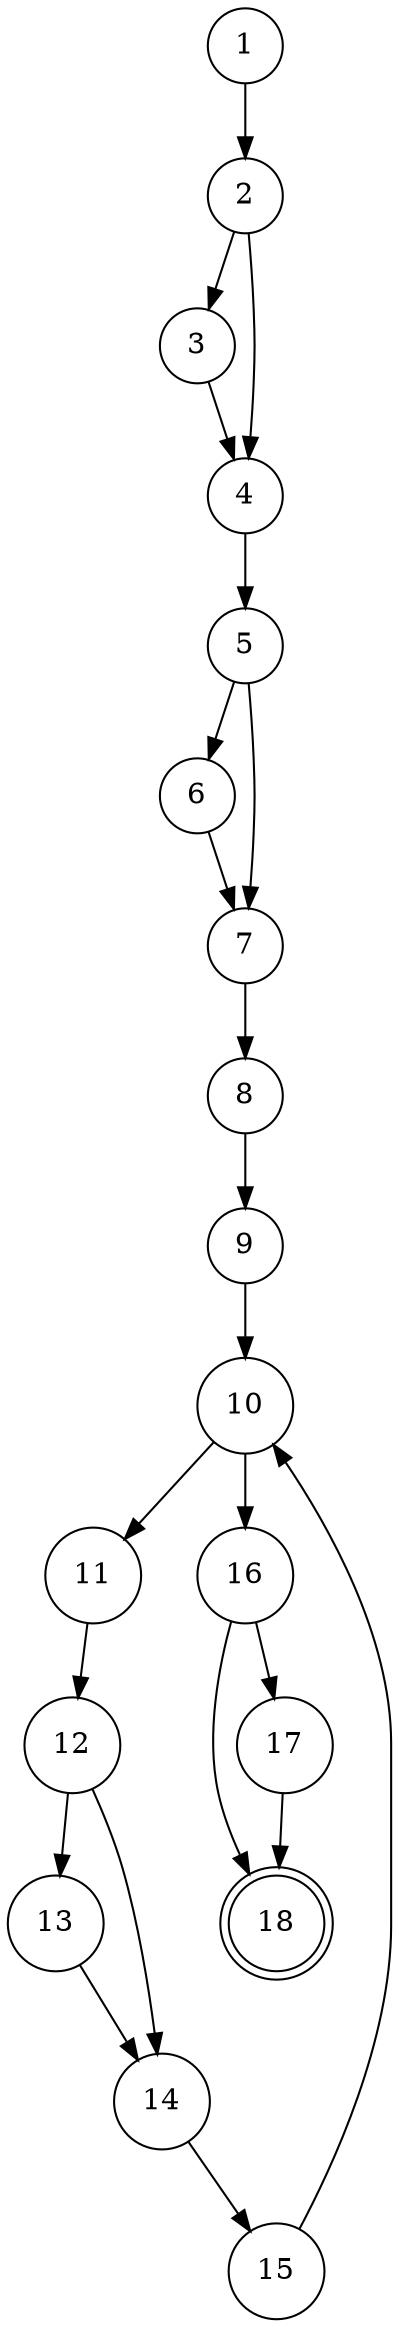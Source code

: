 digraph cfg{
node [shape = doublecircle] 18;
node [shape = circle];
/* definition of threadIdx.x at 1 */
/* definition of threadIdx.y at 1 */
/* definition of threadIdx.z at 1 */
/* definition of blockIdx.x at 1 */
/* definition of blockIdx.y at 1 */
/* definition of blockIdx.z at 1 */
/* definition of blockDim.x at 1 */
/* definition of blockDim.y at 1 */
/* definition of blockDim.z at 1 */
/* definition of gridDim.x at 1 */
/* definition of gridDim.y at 1 */
/* definition of gridDim.z at 1 */
/* definition of idata at 6 */
/* definition of stride at 9 */
/* definition of idata at 13 */
/* definition of d_odata at 17 */
/* definition of d_idata at 1 */
/* definition of d_odata at 1 */
/* definition of size at 1 */
/* definition of tid at 1 */
/* definition of idx at 1 */
/* definition of idata at 4 */
/* definition of stride at 9 */
/* definition of index at 11 */
/* cusage of threadIdx.x at 1 */
/* cusage of blockIdx.x at 1 */
/* cusage of blockDim.x at 1 */
/* cusage of threadIdx.x at 1 */
/* cusage of d_idata at 4 */
/* cusage of blockIdx.x at 4 */
/* cusage of blockDim.x at 4 */
/* cusage of tid at 5 */
/* cusage of tid at 6 */
/* cusage of blockDim.x at 10 */
/* cusage of stride at 15 */
/* cusage of stride at 11 */
/* cusage of tid at 11 */
/* cusage of blockDim.x at 12 */
/* cusage of idata at 13 */
/* cusage of idata at 13 */
/* cusage of index at 13 */
/* cusage of index at 13 */
/* cusage of stride at 13 */
/* cusage of tid at 16 */
/* cusage of idata at 17 */
/* cusage of blockIdx.x at 17 */
/* pusage of idx at 2 */
/* pusage of idx at 2 */
/* pusage of size at 2 */
/* pusage of size at 2 */
/* pusage of idata at 5 */
/* pusage of idata at 5 */
/* pusage of stride at 10 */
/* pusage of stride at 10 */
/* pusage of index at 12 */
/* pusage of index at 12 */
/* susage of d_idata at 18 */
/* susage of d_odata at 18 */
/* m_recv.0 of d_idata at 1 */
/* m_recv.0 of d_odata at 1 */
/* m_recv.0 of size at 1 */
/* m_send.0 of d_idata at 18 */
/* m_send.0 of d_odata at 18 */
/* global of d_idata at 0 */
/* global of d_odata at 0 */
/* global of size at 0 */
/* global of d_idata at 0 */
/* global of d_odata at 0 */
/* global of size at 0 */
1 -> 2;
2 -> 3;
3 -> 4;
2 -> 4;
4 -> 5;
5 -> 6;
6 -> 7;
5 -> 7;
7 -> 8;
8 -> 9;
9 -> 10;
10 -> 11;
11 -> 12;
12 -> 13;
13 -> 14;
12 -> 14;
14 -> 15;
15 -> 10;
10 -> 16;
16 -> 17;
17 -> 18;
16 -> 18;
}